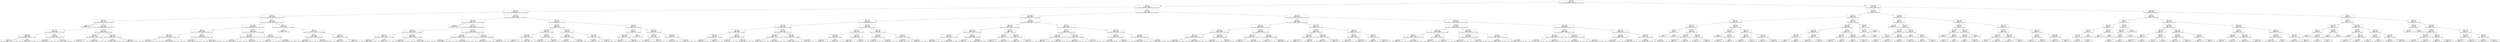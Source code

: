 digraph Tree {
node [shape=box] ;
0 [label="X[1] <= 0.5\ngini = 0.767\nsamples = 11106274\nvalue = [3321046, 5196809, 2135, 5144851, 28690, 1814471, 2061147]"] ;
1 [label="X[0] <= 0.5\ngini = 0.766\nsamples = 11059878\nvalue = [3249980, 5196809, 2121, 5144725, 27883, 1812955, 2061114]"] ;
0 -> 1 [labeldistance=2.5, labelangle=45, headlabel="True"] ;
2 [label="X[9] <= 2.5\ngini = 0.784\nsamples = 6301373\nvalue = [2719914, 1450051, 2088, 2667641, 23114, 1439377, 1666803]"] ;
1 -> 2 ;
3 [label="X[9] <= 0.5\ngini = 0.779\nsamples = 4331884\nvalue = [1831679, 1000439, 491, 1937375, 21642, 1301564, 759787]"] ;
2 -> 3 ;
4 [label="X[8] <= 1.5\ngini = 0.743\nsamples = 681022\nvalue = [318406, 194471, 89, 311061, 0, 3829, 248650]"] ;
3 -> 4 ;
5 [label="gini = 0.0\nsamples = 116126\nvalue = [184045, 0, 0, 0, 0, 0, 0]"] ;
4 -> 5 ;
6 [label="X[5] <= 1.5\ngini = 0.731\nsamples = 564896\nvalue = [134361, 194471, 89, 311061, 0, 3829, 248650]"] ;
4 -> 6 ;
7 [label="X[10] <= 29.5\ngini = 0.713\nsamples = 343108\nvalue = [64168, 101345, 64, 194402, 0, 2936, 179802]"] ;
6 -> 7 ;
8 [label="X[10] <= 24.5\ngini = 0.694\nsamples = 107688\nvalue = [20458, 25643, 26, 51855, 0, 787, 71646]"] ;
7 -> 8 ;
9 [label="gini = 0.722\nsamples = 57059\nvalue = [10881, 19951, 10, 31745, 0, 478, 27038]"] ;
8 -> 9 ;
10 [label="gini = 0.61\nsamples = 50629\nvalue = [9577, 5692, 16, 20110, 0, 309, 44608]"] ;
8 -> 10 ;
11 [label="X[6] <= 1.5\ngini = 0.714\nsamples = 235420\nvalue = [43710, 75702, 38, 142547, 0, 2149, 108156]"] ;
7 -> 11 ;
12 [label="gini = 0.629\nsamples = 30608\nvalue = [5174, 3489, 7, 14758, 0, 254, 24735]"] ;
11 -> 12 ;
13 [label="gini = 0.714\nsamples = 204812\nvalue = [38536, 72213, 31, 127789, 0, 1895, 83421]"] ;
11 -> 13 ;
14 [label="X[6] <= 1.5\ngini = 0.739\nsamples = 221788\nvalue = [70193, 93126, 25, 116659, 0, 893, 68848]"] ;
6 -> 14 ;
15 [label="X[6] <= 0.5\ngini = 0.737\nsamples = 125398\nvalue = [47807, 61121, 9, 57314, 0, 373, 31186]"] ;
14 -> 15 ;
16 [label="gini = 0.544\nsamples = 109\nvalue = [12, 22, 0, 113, 0, 0, 30]"] ;
15 -> 16 ;
17 [label="gini = 0.737\nsamples = 125289\nvalue = [47795, 61099, 9, 57201, 0, 373, 31156]"] ;
15 -> 17 ;
18 [label="X[10] <= 211.5\ngini = 0.72\nsamples = 96390\nvalue = [22386, 32005, 16, 59345, 0, 520, 37662]"] ;
14 -> 18 ;
19 [label="gini = 0.716\nsamples = 83932\nvalue = [19533, 25515, 7, 52742, 0, 414, 34112]"] ;
18 -> 19 ;
20 [label="gini = 0.723\nsamples = 12458\nvalue = [2853, 6490, 9, 6603, 0, 106, 3550]"] ;
18 -> 20 ;
21 [label="X[4] <= 7.5\ngini = 0.774\nsamples = 3650862\nvalue = [1513273, 805968, 402, 1626314, 21642, 1297735, 511137]"] ;
3 -> 21 ;
22 [label="X[7] <= 198.5\ngini = 0.783\nsamples = 1937534\nvalue = [819846, 426394, 87, 854076, 10271, 509856, 444615]"] ;
21 -> 22 ;
23 [label="X[5] <= 1.5\ngini = 0.776\nsamples = 1124876\nvalue = [575707, 234435, 74, 416895, 5133, 292526, 254917]"] ;
22 -> 23 ;
24 [label="X[10] <= 29.5\ngini = 0.786\nsamples = 522342\nvalue = [225330, 100381, 24, 206888, 2597, 148332, 143311]"] ;
23 -> 24 ;
25 [label="gini = 0.779\nsamples = 67878\nvalue = [22483, 7516, 17, 24185, 308, 24531, 28174]"] ;
24 -> 25 ;
26 [label="gini = 0.784\nsamples = 454464\nvalue = [202847, 92865, 7, 182703, 2289, 123801, 115137]"] ;
24 -> 26 ;
27 [label="X[4] <= 5.5\ngini = 0.76\nsamples = 602534\nvalue = [350377, 134054, 50, 210007, 2536, 144194, 111606]"] ;
23 -> 27 ;
28 [label="gini = 0.764\nsamples = 483632\nvalue = [272175, 115478, 40, 173445, 1582, 97349, 104671]"] ;
27 -> 28 ;
29 [label="gini = 0.716\nsamples = 118902\nvalue = [78202, 18576, 10, 36562, 954, 46845, 6935]"] ;
27 -> 29 ;
30 [label="X[6] <= 3.5\ngini = 0.776\nsamples = 812658\nvalue = [244139, 191959, 13, 437181, 5138, 217330, 189698]"] ;
22 -> 30 ;
31 [label="X[10] <= 231.5\ngini = 0.776\nsamples = 136379\nvalue = [67647, 31569, 2, 54360, 403, 30879, 30795]"] ;
30 -> 31 ;
32 [label="gini = 0.785\nsamples = 65035\nvalue = [20335, 13544, 2, 31269, 238, 18714, 18678]"] ;
31 -> 32 ;
33 [label="gini = 0.734\nsamples = 71344\nvalue = [47312, 18025, 0, 23091, 165, 12165, 12117]"] ;
31 -> 33 ;
34 [label="X[8] <= 1.5\ngini = 0.77\nsamples = 676279\nvalue = [176492, 160390, 11, 382821, 4735, 186451, 158903]"] ;
30 -> 34 ;
35 [label="gini = 0.0\nsamples = 80405\nvalue = [127418, 0, 0, 0, 0, 0, 0]"] ;
34 -> 35 ;
36 [label="gini = 0.736\nsamples = 595874\nvalue = [49074, 160390, 11, 382821, 4735, 186451, 158903]"] ;
34 -> 36 ;
37 [label="X[8] <= 1.5\ngini = 0.749\nsamples = 1713328\nvalue = [693427, 379574, 315, 772238, 11371, 787879, 66522]"] ;
21 -> 37 ;
38 [label="gini = 0.0\nsamples = 325595\nvalue = [515018, 0, 0, 0, 0, 0, 0]"] ;
37 -> 38 ;
39 [label="X[8] <= 2.5\ngini = 0.71\nsamples = 1387733\nvalue = [178409, 379574, 315, 772238, 11371, 787879, 66522]"] ;
37 -> 39 ;
40 [label="X[9] <= 1.5\ngini = 0.661\nsamples = 1266897\nvalue = [0, 379574, 0, 772238, 0, 787146, 66522]"] ;
39 -> 40 ;
41 [label="gini = 0.631\nsamples = 691994\nvalue = [0, 199819, 0, 414432, 0, 480720, 0]"] ;
40 -> 41 ;
42 [label="gini = 0.688\nsamples = 574903\nvalue = [0, 179755, 0, 357806, 0, 306426, 66522]"] ;
40 -> 42 ;
43 [label="X[8] <= 4.5\ngini = 0.122\nsamples = 120836\nvalue = [178409, 0, 315, 0, 11371, 733, 0]"] ;
39 -> 43 ;
44 [label="gini = 0.333\nsamples = 38371\nvalue = [48108, 0, 315, 0, 11371, 733, 0]"] ;
43 -> 44 ;
45 [label="gini = 0.0\nsamples = 82465\nvalue = [130301, 0, 0, 0, 0, 0, 0]"] ;
43 -> 45 ;
46 [label="X[6] <= 46.5\ngini = 0.756\nsamples = 1969489\nvalue = [888235, 449612, 1597, 730266, 1472, 137813, 907016]"] ;
2 -> 46 ;
47 [label="X[8] <= 1.5\ngini = 0.756\nsamples = 1953237\nvalue = [887739, 443326, 1597, 726473, 1472, 136619, 893229]"] ;
46 -> 47 ;
48 [label="gini = 0.0\nsamples = 360827\nvalue = [571425, 0, 0, 0, 0, 0, 0]"] ;
47 -> 48 ;
49 [label="X[4] <= 4.5\ngini = 0.741\nsamples = 1592410\nvalue = [316314, 443326, 1597, 726473, 1472, 136619, 893229]"] ;
47 -> 49 ;
50 [label="X[4] <= 2.5\ngini = 0.696\nsamples = 623259\nvalue = [88012, 226345, 575, 253073, 2, 3048, 415325]"] ;
49 -> 50 ;
51 [label="X[8] <= 2.5\ngini = 0.71\nsamples = 219535\nvalue = [34867, 76599, 273, 102347, 0, 1174, 131835]"] ;
50 -> 51 ;
52 [label="gini = 0.651\nsamples = 196658\nvalue = [0, 76599, 0, 102347, 0, 0, 131835]"] ;
51 -> 52 ;
53 [label="gini = 0.077\nsamples = 22877\nvalue = [34867, 0, 273, 0, 0, 1174, 0]"] ;
51 -> 53 ;
54 [label="X[10] <= 76.5\ngini = 0.686\nsamples = 403724\nvalue = [53145, 149746, 302, 150726, 2, 1874, 283490]"] ;
50 -> 54 ;
55 [label="gini = 0.717\nsamples = 84425\nvalue = [14673, 32469, 83, 35871, 0, 621, 50373]"] ;
54 -> 55 ;
56 [label="gini = 0.676\nsamples = 319299\nvalue = [38472, 117277, 219, 114855, 2, 1253, 233117]"] ;
54 -> 56 ;
57 [label="X[3] <= 74.5\ngini = 0.758\nsamples = 969151\nvalue = [228302, 216981, 1022, 473400, 1470, 133571, 477904]"] ;
49 -> 57 ;
58 [label="X[3] <= 45.5\ngini = 0.762\nsamples = 802782\nvalue = [192105, 197024, 929, 405520, 1191, 109259, 363585]"] ;
57 -> 58 ;
59 [label="gini = 0.755\nsamples = 206539\nvalue = [66237, 39375, 170, 99099, 153, 21802, 99485]"] ;
58 -> 59 ;
60 [label="gini = 0.762\nsamples = 596243\nvalue = [125868, 157649, 759, 306421, 1038, 87457, 264100]"] ;
58 -> 60 ;
61 [label="X[8] <= 2.5\ngini = 0.711\nsamples = 166369\nvalue = [36197, 19957, 93, 67880, 279, 24312, 114319]"] ;
57 -> 61 ;
62 [label="gini = 0.633\nsamples = 142370\nvalue = [0, 19957, 0, 67880, 0, 22916, 114319]"] ;
61 -> 62 ;
63 [label="gini = 0.09\nsamples = 23999\nvalue = [36197, 0, 93, 0, 279, 1396, 0]"] ;
61 -> 63 ;
64 [label="X[4] <= 4.5\ngini = 0.624\nsamples = 16252\nvalue = [496, 6286, 0, 3793, 0, 1194, 13787]"] ;
46 -> 64 ;
65 [label="X[10] <= 68.5\ngini = 0.504\nsamples = 10824\nvalue = [246, 3829, 0, 1701, 0, 0, 11165]"] ;
64 -> 65 ;
66 [label="X[7] <= 133.5\ngini = 0.652\nsamples = 2913\nvalue = [89, 1691, 0, 883, 0, 0, 1868]"] ;
65 -> 66 ;
67 [label="X[2] <= 128.5\ngini = 0.657\nsamples = 1088\nvalue = [24, 662, 0, 363, 0, 0, 621]"] ;
66 -> 67 ;
68 [label="gini = 0.66\nsamples = 449\nvalue = [12, 296, 0, 175, 0, 0, 200]"] ;
67 -> 68 ;
69 [label="gini = 0.644\nsamples = 639\nvalue = [12, 366, 0, 188, 0, 0, 421]"] ;
67 -> 69 ;
70 [label="X[10] <= 66.5\ngini = 0.647\nsamples = 1825\nvalue = [65, 1029, 0, 520, 0, 0, 1247]"] ;
66 -> 70 ;
71 [label="gini = 0.652\nsamples = 1202\nvalue = [52, 762, 0, 338, 0, 0, 737]"] ;
70 -> 71 ;
72 [label="gini = 0.614\nsamples = 623\nvalue = [13, 267, 0, 182, 0, 0, 510]"] ;
70 -> 72 ;
73 [label="X[10] <= 211.5\ngini = 0.405\nsamples = 7911\nvalue = [157, 2138, 0, 818, 0, 0, 9297]"] ;
65 -> 73 ;
74 [label="X[5] <= 0.5\ngini = 0.356\nsamples = 6385\nvalue = [133, 1354, 0, 622, 0, 0, 7861]"] ;
73 -> 74 ;
75 [label="gini = 0.638\nsamples = 81\nvalue = [3, 47, 0, 19, 0, 0, 53]"] ;
74 -> 75 ;
76 [label="gini = 0.35\nsamples = 6304\nvalue = [130, 1307, 0, 603, 0, 0, 7808]"] ;
74 -> 76 ;
77 [label="X[2] <= 131.5\ngini = 0.544\nsamples = 1526\nvalue = [24, 784, 0, 196, 0, 0, 1436]"] ;
73 -> 77 ;
78 [label="gini = 0.604\nsamples = 801\nvalue = [12, 599, 0, 153, 0, 0, 528]"] ;
77 -> 78 ;
79 [label="gini = 0.347\nsamples = 725\nvalue = [12, 185, 0, 43, 0, 0, 908]"] ;
77 -> 79 ;
80 [label="X[4] <= 6.5\ngini = 0.747\nsamples = 5428\nvalue = [250, 2457, 0, 2092, 0, 1194, 2622]"] ;
64 -> 80 ;
81 [label="X[8] <= 4.0\ngini = 0.747\nsamples = 2537\nvalue = [122, 1264, 0, 697, 0, 1194, 731]"] ;
80 -> 81 ;
82 [label="X[2] <= 128.5\ngini = 0.734\nsamples = 2473\nvalue = [12, 1264, 0, 697, 0, 1194, 731]"] ;
81 -> 82 ;
83 [label="gini = 0.683\nsamples = 823\nvalue = [6, 598, 0, 253, 0, 279, 146]"] ;
82 -> 83 ;
84 [label="gini = 0.734\nsamples = 1650\nvalue = [6, 666, 0, 444, 0, 915, 585]"] ;
82 -> 84 ;
85 [label="gini = 0.0\nsamples = 64\nvalue = [110, 0, 0, 0, 0, 0, 0]"] ;
81 -> 85 ;
86 [label="X[3] <= 49.5\ngini = 0.672\nsamples = 2891\nvalue = [128, 1193, 0, 1395, 0, 0, 1891]"] ;
80 -> 86 ;
87 [label="X[10] <= 211.0\ngini = 0.657\nsamples = 280\nvalue = [10, 192, 0, 144, 0, 0, 96]"] ;
86 -> 87 ;
88 [label="gini = 0.661\nsamples = 28\nvalue = [6, 15, 0, 23, 0, 0, 5]"] ;
87 -> 88 ;
89 [label="gini = 0.649\nsamples = 252\nvalue = [4, 177, 0, 121, 0, 0, 91]"] ;
87 -> 89 ;
90 [label="X[5] <= 0.5\ngini = 0.665\nsamples = 2611\nvalue = [118, 1001, 0, 1251, 0, 0, 1795]"] ;
86 -> 90 ;
91 [label="gini = 0.615\nsamples = 399\nvalue = [16, 115, 0, 179, 0, 0, 349]"] ;
90 -> 91 ;
92 [label="gini = 0.672\nsamples = 2212\nvalue = [102, 886, 0, 1072, 0, 0, 1446]"] ;
90 -> 92 ;
93 [label="X[5] <= 0.5\ngini = 0.634\nsamples = 4758505\nvalue = [530066, 3746758, 33, 2477084, 4769, 373578, 394311]"] ;
1 -> 93 ;
94 [label="X[7] <= 110.5\ngini = 0.686\nsamples = 431155\nvalue = [31645, 203396, 4, 304483, 171, 55919, 85109]"] ;
93 -> 94 ;
95 [label="X[0] <= 1.5\ngini = 0.676\nsamples = 68948\nvalue = [5660, 44739, 1, 40602, 34, 7201, 10778]"] ;
94 -> 95 ;
96 [label="X[2] <= 124.5\ngini = 0.689\nsamples = 52613\nvalue = [3926, 26798, 1, 35618, 13, 6923, 9895]"] ;
95 -> 96 ;
97 [label="X[9] <= 2.5\ngini = 0.696\nsamples = 16966\nvalue = [1332, 4897, 0, 12632, 1, 3244, 4644]"] ;
96 -> 97 ;
98 [label="X[8] <= 2.5\ngini = 0.665\nsamples = 7719\nvalue = [259, 2309, 0, 5960, 1, 2801, 814]"] ;
97 -> 98 ;
99 [label="gini = 0.652\nsamples = 7573\nvalue = [23, 2309, 0, 5960, 0, 2801, 814]"] ;
98 -> 99 ;
100 [label="gini = 0.008\nsamples = 146\nvalue = [236, 0, 0, 0, 1, 0, 0]"] ;
98 -> 100 ;
101 [label="X[4] <= 3.5\ngini = 0.685\nsamples = 9247\nvalue = [1073, 2588, 0, 6672, 0, 443, 3830]"] ;
97 -> 101 ;
102 [label="gini = 0.63\nsamples = 2600\nvalue = [167, 612, 0, 2063, 0, 2, 1297]"] ;
101 -> 102 ;
103 [label="gini = 0.703\nsamples = 6647\nvalue = [906, 1976, 0, 4609, 0, 441, 2533]"] ;
101 -> 103 ;
104 [label="X[9] <= 2.5\ngini = 0.668\nsamples = 35647\nvalue = [2594, 21901, 1, 22986, 12, 3679, 5251]"] ;
96 -> 104 ;
105 [label="X[10] <= 30.5\ngini = 0.659\nsamples = 16651\nvalue = [849, 9933, 0, 11210, 8, 3120, 1215]"] ;
104 -> 105 ;
106 [label="gini = 0.671\nsamples = 2254\nvalue = [245, 803, 0, 1722, 4, 526, 175]"] ;
105 -> 106 ;
107 [label="gini = 0.653\nsamples = 14397\nvalue = [604, 9130, 0, 9488, 4, 2594, 1040]"] ;
105 -> 107 ;
108 [label="X[2] <= 136.5\ngini = 0.667\nsamples = 18996\nvalue = [1745, 11968, 1, 11776, 4, 559, 4036]"] ;
104 -> 108 ;
109 [label="gini = 0.66\nsamples = 17701\nvalue = [1520, 11612, 1, 10850, 4, 502, 3565]"] ;
108 -> 109 ;
110 [label="gini = 0.696\nsamples = 1295\nvalue = [225, 356, 0, 926, 0, 57, 471]"] ;
108 -> 110 ;
111 [label="X[10] <= 57.5\ngini = 0.475\nsamples = 16335\nvalue = [1734, 17941, 0, 4984, 21, 278, 883]"] ;
95 -> 111 ;
112 [label="X[6] <= 32.5\ngini = 0.471\nsamples = 6395\nvalue = [264, 6729, 0, 2980, 19, 60, 74]"] ;
111 -> 112 ;
113 [label="X[10] <= 32.5\ngini = 0.604\nsamples = 1022\nvalue = [180, 896, 0, 482, 18, 45, 23]"] ;
112 -> 113 ;
114 [label="gini = 0.674\nsamples = 572\nvalue = [140, 401, 0, 328, 18, 43, 13]"] ;
113 -> 114 ;
115 [label="gini = 0.45\nsamples = 450\nvalue = [40, 495, 0, 154, 0, 2, 10]"] ;
113 -> 115 ;
116 [label="X[8] <= 2.5\ngini = 0.44\nsamples = 5373\nvalue = [84, 5833, 0, 2498, 1, 15, 51]"] ;
112 -> 116 ;
117 [label="gini = 0.43\nsamples = 5323\nvalue = [7, 5833, 0, 2498, 0, 14, 51]"] ;
116 -> 117 ;
118 [label="gini = 0.05\nsamples = 50\nvalue = [77, 0, 0, 0, 1, 1, 0]"] ;
116 -> 118 ;
119 [label="X[9] <= 2.5\ngini = 0.463\nsamples = 9940\nvalue = [1470, 11212, 0, 2004, 2, 218, 809]"] ;
111 -> 119 ;
120 [label="X[7] <= 21.5\ngini = 0.379\nsamples = 4235\nvalue = [382, 5204, 0, 953, 2, 121, 71]"] ;
119 -> 120 ;
121 [label="gini = 0.498\nsamples = 1408\nvalue = [147, 1503, 0, 467, 0, 87, 30]"] ;
120 -> 121 ;
122 [label="gini = 0.309\nsamples = 2827\nvalue = [235, 3701, 0, 486, 2, 34, 41]"] ;
120 -> 122 ;
123 [label="X[0] <= 3.5\ngini = 0.517\nsamples = 5705\nvalue = [1088, 6008, 0, 1051, 0, 97, 738]"] ;
119 -> 123 ;
124 [label="gini = 0.466\nsamples = 5305\nvalue = [660, 5919, 0, 1023, 0, 76, 638]"] ;
123 -> 124 ;
125 [label="gini = 0.544\nsamples = 400\nvalue = [428, 89, 0, 28, 0, 21, 100]"] ;
123 -> 125 ;
126 [label="X[3] <= 67.5\ngini = 0.684\nsamples = 362207\nvalue = [25985, 158657, 3, 263881, 137, 48718, 74331]"] ;
94 -> 126 ;
127 [label="X[8] <= 2.5\ngini = 0.685\nsamples = 183627\nvalue = [12742, 95776, 1, 124157, 80, 21647, 35398]"] ;
126 -> 127 ;
128 [label="X[2] <= 126.5\ngini = 0.659\nsamples = 175832\nvalue = [712, 95776, 0, 124157, 0, 21543, 35398]"] ;
127 -> 128 ;
129 [label="X[9] <= 2.5\ngini = 0.66\nsamples = 87833\nvalue = [156, 41185, 0, 65721, 0, 11774, 19910]"] ;
128 -> 129 ;
130 [label="gini = 0.645\nsamples = 38540\nvalue = [72, 17881, 0, 29784, 0, 9597, 3421]"] ;
129 -> 130 ;
131 [label="gini = 0.653\nsamples = 49293\nvalue = [84, 23304, 0, 35937, 0, 2177, 16489]"] ;
129 -> 131 ;
132 [label="X[8] <= 1.5\ngini = 0.651\nsamples = 87999\nvalue = [556, 54591, 0, 58436, 0, 9769, 15488]"] ;
128 -> 132 ;
133 [label="gini = 0.0\nsamples = 369\nvalue = [556, 0, 0, 0, 0, 0, 0]"] ;
132 -> 133 ;
134 [label="gini = 0.648\nsamples = 87630\nvalue = [0, 54591, 0, 58436, 0, 9769, 15488]"] ;
132 -> 134 ;
135 [label="X[2] <= 132.5\ngini = 0.03\nsamples = 7795\nvalue = [12030, 0, 1, 0, 80, 104, 0]"] ;
127 -> 135 ;
136 [label="X[4] <= 1.5\ngini = 0.016\nsamples = 6304\nvalue = [9780, 0, 0, 0, 27, 54, 0]"] ;
135 -> 136 ;
137 [label="gini = 0.084\nsamples = 214\nvalue = [329, 0, 0, 0, 6, 9, 0]"] ;
136 -> 137 ;
138 [label="gini = 0.014\nsamples = 6090\nvalue = [9451, 0, 0, 0, 21, 45, 0]"] ;
136 -> 138 ;
139 [label="X[9] <= 2.5\ngini = 0.085\nsamples = 1491\nvalue = [2250, 0, 1, 0, 53, 50, 0]"] ;
135 -> 139 ;
140 [label="gini = 0.191\nsamples = 392\nvalue = [549, 0, 1, 0, 48, 15, 0]"] ;
139 -> 140 ;
141 [label="gini = 0.045\nsamples = 1099\nvalue = [1701, 0, 0, 0, 5, 35, 0]"] ;
139 -> 141 ;
142 [label="X[9] <= 2.5\ngini = 0.674\nsamples = 178580\nvalue = [13243, 62881, 2, 139724, 57, 27071, 38933]"] ;
126 -> 142 ;
143 [label="X[4] <= 2.5\ngini = 0.657\nsamples = 93428\nvalue = [4414, 36629, 2, 74029, 44, 22504, 9579]"] ;
142 -> 143 ;
144 [label="X[4] <= 1.5\ngini = 0.621\nsamples = 18021\nvalue = [514, 11788, 0, 12393, 4, 3528, 153]"] ;
143 -> 144 ;
145 [label="gini = 0.613\nsamples = 8907\nvalue = [357, 6463, 0, 5724, 1, 1370, 153]"] ;
144 -> 145 ;
146 [label="gini = 0.622\nsamples = 9114\nvalue = [157, 5325, 0, 6669, 3, 2158, 0]"] ;
144 -> 146 ;
147 [label="X[3] <= 74.5\ngini = 0.654\nsamples = 75407\nvalue = [3900, 24841, 2, 61636, 40, 18976, 9426]"] ;
143 -> 147 ;
148 [label="gini = 0.627\nsamples = 58299\nvalue = [2513, 20602, 0, 50259, 23, 12293, 6210]"] ;
147 -> 148 ;
149 [label="gini = 0.718\nsamples = 17108\nvalue = [1387, 4239, 2, 11377, 17, 6683, 3216]"] ;
147 -> 149 ;
150 [label="X[10] <= 29.5\ngini = 0.671\nsamples = 85152\nvalue = [8829, 26252, 0, 65695, 13, 4567, 29354]"] ;
142 -> 150 ;
151 [label="X[8] <= 2.5\ngini = 0.699\nsamples = 17309\nvalue = [2563, 2927, 0, 10742, 0, 1511, 9503]"] ;
150 -> 151 ;
152 [label="gini = 0.646\nsamples = 15688\nvalue = [70, 2927, 0, 10742, 0, 1490, 9503]"] ;
151 -> 152 ;
153 [label="gini = 0.017\nsamples = 1621\nvalue = [2493, 0, 0, 0, 0, 21, 0]"] ;
151 -> 153 ;
154 [label="X[7] <= 201.5\ngini = 0.653\nsamples = 67843\nvalue = [6266, 23325, 0, 54953, 13, 3056, 19851]"] ;
150 -> 154 ;
155 [label="gini = 0.657\nsamples = 38073\nvalue = [3469, 14814, 0, 30093, 12, 1580, 10371]"] ;
154 -> 155 ;
156 [label="gini = 0.644\nsamples = 29770\nvalue = [2797, 8511, 0, 24860, 1, 1476, 9480]"] ;
154 -> 156 ;
157 [label="X[3] <= 57.5\ngini = 0.622\nsamples = 4327350\nvalue = [498421, 3543362, 29, 2172601, 4598, 317659, 309202]"] ;
93 -> 157 ;
158 [label="X[8] <= 2.5\ngini = 0.589\nsamples = 1446261\nvalue = [178781, 1288065, 1, 666673, 1035, 74201, 78052]"] ;
157 -> 158 ;
159 [label="X[0] <= 2.5\ngini = 0.526\nsamples = 1335272\nvalue = [5401, 1288065, 0, 666673, 0, 73366, 78052]"] ;
158 -> 159 ;
160 [label="X[6] <= 47.0\ngini = 0.519\nsamples = 1265633\nvalue = [4361, 1243397, 0, 609170, 0, 69747, 74463]"] ;
159 -> 160 ;
161 [label="X[4] <= 2.5\ngini = 0.521\nsamples = 1246003\nvalue = [4348, 1217559, 0, 605393, 0, 69337, 73517]"] ;
160 -> 161 ;
162 [label="gini = 0.472\nsamples = 196611\nvalue = [508, 209592, 0, 83315, 0, 6404, 11093]"] ;
161 -> 162 ;
163 [label="gini = 0.529\nsamples = 1049392\nvalue = [3840, 1007967, 0, 522078, 0, 62933, 62424]"] ;
161 -> 163 ;
164 [label="X[2] <= 132.5\ngini = 0.289\nsamples = 19630\nvalue = [13, 25838, 0, 3777, 0, 410, 946]"] ;
160 -> 164 ;
165 [label="gini = 0.227\nsamples = 13645\nvalue = [13, 18816, 0, 2200, 0, 230, 295]"] ;
164 -> 165 ;
166 [label="gini = 0.412\nsamples = 5985\nvalue = [0, 7022, 0, 1577, 0, 180, 651]"] ;
164 -> 166 ;
167 [label="X[10] <= 229.5\ngini = 0.563\nsamples = 69639\nvalue = [1040, 44668, 0, 57503, 0, 3619, 3589]"] ;
159 -> 167 ;
168 [label="X[8] <= 1.5\ngini = 0.409\nsamples = 20341\nvalue = [729, 24103, 0, 5541, 0, 768, 1101]"] ;
167 -> 168 ;
169 [label="gini = 0.0\nsamples = 465\nvalue = [729, 0, 0, 0, 0, 0, 0]"] ;
168 -> 169 ;
170 [label="gini = 0.382\nsamples = 19876\nvalue = [0, 24103, 0, 5541, 0, 768, 1101]"] ;
168 -> 170 ;
171 [label="X[8] <= 1.5\ngini = 0.487\nsamples = 49298\nvalue = [311, 20565, 0, 51962, 0, 2851, 2488]"] ;
167 -> 171 ;
172 [label="gini = 0.0\nsamples = 195\nvalue = [311, 0, 0, 0, 0, 0, 0]"] ;
171 -> 172 ;
173 [label="gini = 0.483\nsamples = 49103\nvalue = [0, 20565, 0, 51962, 0, 2851, 2488]"] ;
171 -> 173 ;
174 [label="X[10] <= 249.5\ngini = 0.021\nsamples = 110989\nvalue = [173380, 0, 1, 0, 1035, 835, 0]"] ;
158 -> 174 ;
175 [label="X[3] <= 51.5\ngini = 0.008\nsamples = 97004\nvalue = [152694, 0, 1, 0, 234, 399, 0]"] ;
174 -> 175 ;
176 [label="X[0] <= 10.5\ngini = 0.006\nsamples = 87088\nvalue = [137233, 0, 1, 0, 131, 275, 0]"] ;
175 -> 176 ;
177 [label="gini = 0.006\nsamples = 86700\nvalue = [136645, 0, 1, 0, 121, 268, 0]"] ;
176 -> 177 ;
178 [label="gini = 0.055\nsamples = 388\nvalue = [588, 0, 0, 0, 10, 7, 0]"] ;
176 -> 178 ;
179 [label="X[7] <= 202.5\ngini = 0.029\nsamples = 9916\nvalue = [15461, 0, 0, 0, 103, 124, 0]"] ;
175 -> 179 ;
180 [label="gini = 0.041\nsamples = 6829\nvalue = [10525, 0, 0, 0, 103, 120, 0]"] ;
179 -> 180 ;
181 [label="gini = 0.002\nsamples = 3087\nvalue = [4936, 0, 0, 0, 0, 4, 0]"] ;
179 -> 181 ;
182 [label="X[0] <= 1.5\ngini = 0.108\nsamples = 13985\nvalue = [20686, 0, 0, 0, 801, 436, 0]"] ;
174 -> 182 ;
183 [label="X[9] <= 2.5\ngini = 0.161\nsamples = 8655\nvalue = [12363, 0, 0, 0, 781, 385, 0]"] ;
182 -> 183 ;
184 [label="gini = 0.254\nsamples = 4507\nvalue = [6021, 0, 0, 0, 763, 250, 0]"] ;
183 -> 184 ;
185 [label="gini = 0.046\nsamples = 4148\nvalue = [6342, 0, 0, 0, 18, 135, 0]"] ;
183 -> 185 ;
186 [label="X[3] <= 40.5\ngini = 0.017\nsamples = 5330\nvalue = [8323, 0, 0, 0, 20, 51, 0]"] ;
182 -> 186 ;
187 [label="gini = 0.052\nsamples = 193\nvalue = [290, 0, 0, 0, 0, 8, 0]"] ;
186 -> 187 ;
188 [label="gini = 0.015\nsamples = 5137\nvalue = [8033, 0, 0, 0, 20, 43, 0]"] ;
186 -> 188 ;
189 [label="X[0] <= 1.5\ngini = 0.636\nsamples = 2881089\nvalue = [319640, 2255297, 28, 1505928, 3563, 243458, 231150]"] ;
157 -> 189 ;
190 [label="X[6] <= 31.0\ngini = 0.639\nsamples = 2404373\nvalue = [222287, 1833860, 22, 1312544, 1227, 225169, 209454]"] ;
189 -> 190 ;
191 [label="X[8] <= 2.5\ngini = 0.631\nsamples = 1424664\nvalue = [133972, 1123461, 15, 751966, 844, 129467, 114123]"] ;
190 -> 191 ;
192 [label="X[8] <= 1.5\ngini = 0.591\nsamples = 1347055\nvalue = [13090, 1123461, 0, 751966, 0, 128513, 114123]"] ;
191 -> 192 ;
193 [label="gini = 0.0\nsamples = 8362\nvalue = [13090, 0, 0, 0, 0, 0, 0]"] ;
192 -> 193 ;
194 [label="gini = 0.586\nsamples = 1338693\nvalue = [0, 1123461, 0, 751966, 0, 128513, 114123]"] ;
192 -> 194 ;
195 [label="X[8] <= 4.5\ngini = 0.029\nsamples = 77609\nvalue = [120882, 0, 15, 0, 844, 954, 0]"] ;
191 -> 195 ;
196 [label="gini = 0.216\nsamples = 9707\nvalue = [13486, 0, 15, 0, 844, 954, 0]"] ;
195 -> 196 ;
197 [label="gini = 0.0\nsamples = 67902\nvalue = [107396, 0, 0, 0, 0, 0, 0]"] ;
195 -> 197 ;
198 [label="X[6] <= 32.5\ngini = 0.649\nsamples = 979709\nvalue = [88315, 710399, 7, 560578, 383, 95702, 95331]"] ;
190 -> 198 ;
199 [label="X[10] <= 29.5\ngini = 0.699\nsamples = 197557\nvalue = [25282, 113091, 0, 120919, 41, 25840, 27534]"] ;
198 -> 199 ;
200 [label="gini = 0.712\nsamples = 125365\nvalue = [17690, 50649, 0, 86781, 30, 20941, 22545]"] ;
199 -> 200 ;
201 [label="gini = 0.603\nsamples = 72192\nvalue = [7592, 62442, 0, 34138, 11, 4899, 4989]"] ;
199 -> 201 ;
202 [label="X[4] <= 3.5\ngini = 0.632\nsamples = 782152\nvalue = [63033, 597308, 7, 439659, 342, 69862, 67797]"] ;
198 -> 202 ;
203 [label="gini = 0.573\nsamples = 187890\nvalue = [8165, 167912, 0, 95982, 94, 12220, 12950]"] ;
202 -> 203 ;
204 [label="gini = 0.648\nsamples = 594262\nvalue = [54868, 429396, 7, 343677, 248, 57642, 54847]"] ;
202 -> 204 ;
205 [label="X[2] <= 132.5\ngini = 0.604\nsamples = 476716\nvalue = [97353, 421437, 6, 193384, 2336, 18289, 21696]"] ;
189 -> 205 ;
206 [label="X[4] <= 3.5\ngini = 0.626\nsamples = 404891\nvalue = [85392, 337087, 6, 177929, 2253, 17362, 20534]"] ;
205 -> 206 ;
207 [label="X[2] <= 124.5\ngini = 0.452\nsamples = 130483\nvalue = [13770, 147093, 0, 39473, 549, 2237, 3456]"] ;
206 -> 207 ;
208 [label="gini = 0.604\nsamples = 24927\nvalue = [4029, 21141, 0, 12020, 4, 650, 1431]"] ;
207 -> 208 ;
209 [label="gini = 0.403\nsamples = 105556\nvalue = [9741, 125952, 0, 27453, 545, 1587, 2025]"] ;
207 -> 209 ;
210 [label="X[4] <= 10.5\ngini = 0.677\nsamples = 274408\nvalue = [71622, 189994, 6, 138456, 1704, 15125, 17078]"] ;
206 -> 210 ;
211 [label="gini = 0.696\nsamples = 189461\nvalue = [55916, 112393, 6, 106266, 1363, 12075, 12139]"] ;
210 -> 211 ;
212 [label="gini = 0.59\nsamples = 84947\nvalue = [15706, 77601, 0, 32190, 341, 3050, 4939]"] ;
210 -> 212 ;
213 [label="X[0] <= 3.5\ngini = 0.422\nsamples = 71825\nvalue = [11961, 84350, 0, 15455, 83, 927, 1162]"] ;
205 -> 213 ;
214 [label="X[4] <= 4.5\ngini = 0.381\nsamples = 66162\nvalue = [8164, 80938, 0, 13893, 33, 808, 1113]"] ;
213 -> 214 ;
215 [label="gini = 0.243\nsamples = 34859\nvalue = [2077, 47886, 0, 4739, 10, 143, 495]"] ;
214 -> 215 ;
216 [label="gini = 0.506\nsamples = 31303\nvalue = [6087, 33052, 0, 9154, 23, 665, 618]"] ;
214 -> 216 ;
217 [label="X[3] <= 75.5\ngini = 0.647\nsamples = 5663\nvalue = [3797, 3412, 0, 1562, 50, 119, 49]"] ;
213 -> 217 ;
218 [label="gini = 0.614\nsamples = 4223\nvalue = [3406, 2133, 0, 902, 50, 108, 33]"] ;
217 -> 218 ;
219 [label="gini = 0.6\nsamples = 1440\nvalue = [391, 1279, 0, 660, 0, 11, 16]"] ;
217 -> 219 ;
220 [label="X[10] <= 59.5\ngini = 0.066\nsamples = 46396\nvalue = [71066, 0, 14, 126, 807, 1516, 33]"] ;
0 -> 220 [labeldistance=2.5, labelangle=-45, headlabel="False"] ;
221 [label="X[9] <= 2.5\ngini = 0.108\nsamples = 7758\nvalue = [11578, 0, 0, 2, 265, 428, 0]"] ;
220 -> 221 ;
222 [label="X[3] <= 73.5\ngini = 0.122\nsamples = 4084\nvalue = [6006, 0, 0, 2, 238, 171, 0]"] ;
221 -> 222 ;
223 [label="X[5] <= 1.5\ngini = 0.191\nsamples = 1694\nvalue = [2402, 0, 0, 2, 172, 103, 0]"] ;
222 -> 223 ;
224 [label="X[8] <= 2.5\ngini = 0.156\nsamples = 988\nvalue = [1445, 0, 0, 2, 60, 69, 0]"] ;
223 -> 224 ;
225 [label="X[8] <= 1.0\ngini = 0.444\nsamples = 2\nvalue = [1, 0, 0, 2, 0, 0, 0]"] ;
224 -> 225 ;
226 [label="gini = 0.0\nsamples = 1\nvalue = [1, 0, 0, 0, 0, 0, 0]"] ;
225 -> 226 ;
227 [label="gini = 0.0\nsamples = 1\nvalue = [0, 0, 0, 2, 0, 0, 0]"] ;
225 -> 227 ;
228 [label="X[7] <= 151.5\ngini = 0.154\nsamples = 986\nvalue = [1444, 0, 0, 0, 60, 69, 0]"] ;
224 -> 228 ;
229 [label="X[2] <= 130.5\ngini = 0.192\nsamples = 749\nvalue = [1067, 0, 0, 0, 58, 66, 0]"] ;
228 -> 229 ;
230 [label="gini = 0.224\nsamples = 587\nvalue = [808, 0, 0, 0, 53, 61, 0]"] ;
229 -> 230 ;
231 [label="gini = 0.072\nsamples = 162\nvalue = [259, 0, 0, 0, 5, 5, 0]"] ;
229 -> 231 ;
232 [label="X[9] <= 0.5\ngini = 0.026\nsamples = 237\nvalue = [377, 0, 0, 0, 2, 3, 0]"] ;
228 -> 232 ;
233 [label="gini = 0.375\nsamples = 7\nvalue = [9, 0, 0, 0, 0, 3, 0]"] ;
232 -> 233 ;
234 [label="gini = 0.011\nsamples = 230\nvalue = [368, 0, 0, 0, 2, 0, 0]"] ;
232 -> 234 ;
235 [label="X[4] <= 1.5\ngini = 0.236\nsamples = 706\nvalue = [957, 0, 0, 0, 112, 34, 0]"] ;
223 -> 235 ;
236 [label="X[9] <= 1.5\ngini = 0.482\nsamples = 34\nvalue = [36, 0, 0, 0, 18, 2, 0]"] ;
235 -> 236 ;
237 [label="gini = 0.0\nsamples = 8\nvalue = [14, 0, 0, 0, 0, 0, 0]"] ;
236 -> 237 ;
238 [label="X[7] <= 173.5\ngini = 0.54\nsamples = 26\nvalue = [22, 0, 0, 0, 18, 2, 0]"] ;
236 -> 238 ;
239 [label="gini = 0.491\nsamples = 22\nvalue = [22, 0, 0, 0, 10, 2, 0]"] ;
238 -> 239 ;
240 [label="gini = 0.0\nsamples = 4\nvalue = [0, 0, 0, 0, 8, 0, 0]"] ;
238 -> 240 ;
241 [label="X[6] <= 18.5\ngini = 0.217\nsamples = 672\nvalue = [921, 0, 0, 0, 94, 32, 0]"] ;
235 -> 241 ;
242 [label="X[5] <= 2.5\ngini = 0.428\nsamples = 166\nvalue = [183, 0, 0, 0, 57, 14, 0]"] ;
241 -> 242 ;
243 [label="gini = 0.412\nsamples = 163\nvalue = [182, 0, 0, 0, 57, 10, 0]"] ;
242 -> 243 ;
244 [label="gini = 0.32\nsamples = 3\nvalue = [1, 0, 0, 0, 0, 4, 0]"] ;
242 -> 244 ;
245 [label="X[4] <= 3.5\ngini = 0.131\nsamples = 506\nvalue = [738, 0, 0, 0, 37, 18, 0]"] ;
241 -> 245 ;
246 [label="gini = 0.257\nsamples = 49\nvalue = [64, 0, 0, 0, 2, 9, 0]"] ;
245 -> 246 ;
247 [label="gini = 0.116\nsamples = 457\nvalue = [674, 0, 0, 0, 35, 9, 0]"] ;
245 -> 247 ;
248 [label="X[0] <= 10.5\ngini = 0.07\nsamples = 2390\nvalue = [3604, 0, 0, 0, 66, 68, 0]"] ;
222 -> 248 ;
249 [label="X[6] <= 32.5\ngini = 0.068\nsamples = 2380\nvalue = [3589, 0, 0, 0, 66, 64, 0]"] ;
248 -> 249 ;
250 [label="X[7] <= 1.0\ngini = 0.054\nsamples = 1934\nvalue = [2960, 0, 0, 0, 39, 45, 0]"] ;
249 -> 250 ;
251 [label="X[2] <= 129.5\ngini = 0.208\nsamples = 23\nvalue = [30, 0, 0, 0, 4, 0, 0]"] ;
250 -> 251 ;
252 [label="gini = 0.0\nsamples = 1\nvalue = [0, 0, 0, 0, 3, 0, 0]"] ;
251 -> 252 ;
253 [label="gini = 0.062\nsamples = 22\nvalue = [30, 0, 0, 0, 1, 0, 0]"] ;
251 -> 253 ;
254 [label="X[10] <= 52.5\ngini = 0.052\nsamples = 1911\nvalue = [2930, 0, 0, 0, 35, 45, 0]"] ;
250 -> 254 ;
255 [label="gini = 0.049\nsamples = 1872\nvalue = [2877, 0, 0, 0, 34, 40, 0]"] ;
254 -> 255 ;
256 [label="gini = 0.186\nsamples = 39\nvalue = [53, 0, 0, 0, 1, 5, 0]"] ;
254 -> 256 ;
257 [label="X[9] <= 1.5\ngini = 0.129\nsamples = 446\nvalue = [629, 0, 0, 0, 27, 19, 0]"] ;
249 -> 257 ;
258 [label="X[6] <= 34.5\ngini = 0.201\nsamples = 141\nvalue = [197, 0, 0, 0, 24, 1, 0]"] ;
257 -> 258 ;
259 [label="gini = 0.438\nsamples = 40\nvalue = [46, 0, 0, 0, 22, 0, 0]"] ;
258 -> 259 ;
260 [label="gini = 0.038\nsamples = 101\nvalue = [151, 0, 0, 0, 2, 1, 0]"] ;
258 -> 260 ;
261 [label="X[4] <= 7.5\ngini = 0.089\nsamples = 305\nvalue = [432, 0, 0, 0, 3, 18, 0]"] ;
257 -> 261 ;
262 [label="gini = 0.175\nsamples = 78\nvalue = [105, 0, 0, 0, 3, 8, 0]"] ;
261 -> 262 ;
263 [label="gini = 0.058\nsamples = 227\nvalue = [327, 0, 0, 0, 0, 10, 0]"] ;
261 -> 263 ;
264 [label="X[6] <= 25.5\ngini = 0.332\nsamples = 10\nvalue = [15, 0, 0, 0, 0, 4, 0]"] ;
248 -> 264 ;
265 [label="X[7] <= 112.0\ngini = 0.32\nsamples = 2\nvalue = [1, 0, 0, 0, 0, 4, 0]"] ;
264 -> 265 ;
266 [label="gini = 0.0\nsamples = 1\nvalue = [1, 0, 0, 0, 0, 0, 0]"] ;
265 -> 266 ;
267 [label="gini = 0.0\nsamples = 1\nvalue = [0, 0, 0, 0, 0, 4, 0]"] ;
265 -> 267 ;
268 [label="gini = 0.0\nsamples = 8\nvalue = [14, 0, 0, 0, 0, 0, 0]"] ;
264 -> 268 ;
269 [label="X[6] <= 18.5\ngini = 0.093\nsamples = 3674\nvalue = [5572, 0, 0, 0, 27, 257, 0]"] ;
221 -> 269 ;
270 [label="X[6] <= 12.0\ngini = 0.216\nsamples = 931\nvalue = [1308, 0, 0, 0, 6, 177, 0]"] ;
269 -> 270 ;
271 [label="gini = 0.0\nsamples = 209\nvalue = [349, 0, 0, 0, 0, 0, 0]"] ;
270 -> 271 ;
272 [label="X[5] <= 1.5\ngini = 0.271\nsamples = 722\nvalue = [959, 0, 0, 0, 6, 177, 0]"] ;
270 -> 272 ;
273 [label="X[7] <= 97.0\ngini = 0.285\nsamples = 620\nvalue = [811, 0, 0, 0, 0, 169, 0]"] ;
272 -> 273 ;
274 [label="X[1] <= 1.5\ngini = 0.49\nsamples = 177\nvalue = [164, 0, 0, 0, 0, 123, 0]"] ;
273 -> 274 ;
275 [label="gini = 0.025\nsamples = 51\nvalue = [77, 0, 0, 0, 0, 1, 0]"] ;
274 -> 275 ;
276 [label="gini = 0.486\nsamples = 126\nvalue = [87, 0, 0, 0, 0, 122, 0]"] ;
274 -> 276 ;
277 [label="X[3] <= 73.5\ngini = 0.124\nsamples = 443\nvalue = [647, 0, 0, 0, 0, 46, 0]"] ;
273 -> 277 ;
278 [label="gini = 0.258\nsamples = 95\nvalue = [134, 0, 0, 0, 0, 24, 0]"] ;
277 -> 278 ;
279 [label="gini = 0.079\nsamples = 348\nvalue = [513, 0, 0, 0, 0, 22, 0]"] ;
277 -> 279 ;
280 [label="X[6] <= 17.5\ngini = 0.162\nsamples = 102\nvalue = [148, 0, 0, 0, 6, 8, 0]"] ;
272 -> 280 ;
281 [label="gini = 0.0\nsamples = 63\nvalue = [100, 0, 0, 0, 0, 0, 0]"] ;
280 -> 281 ;
282 [label="X[5] <= 2.5\ngini = 0.375\nsamples = 39\nvalue = [48, 0, 0, 0, 6, 8, 0]"] ;
280 -> 282 ;
283 [label="gini = 0.462\nsamples = 29\nvalue = [33, 0, 0, 0, 6, 8, 0]"] ;
282 -> 283 ;
284 [label="gini = 0.0\nsamples = 10\nvalue = [15, 0, 0, 0, 0, 0, 0]"] ;
282 -> 284 ;
285 [label="X[2] <= 129.5\ngini = 0.045\nsamples = 2743\nvalue = [4264, 0, 0, 0, 21, 80, 0]"] ;
269 -> 285 ;
286 [label="X[3] <= 72.5\ngini = 0.184\nsamples = 77\nvalue = [105, 0, 0, 0, 0, 12, 0]"] ;
285 -> 286 ;
287 [label="X[5] <= 0.5\ngini = 0.287\nsamples = 17\nvalue = [19, 0, 0, 0, 0, 4, 0]"] ;
286 -> 287 ;
288 [label="gini = 0.0\nsamples = 8\nvalue = [11, 0, 0, 0, 0, 0, 0]"] ;
287 -> 288 ;
289 [label="X[4] <= 6.0\ngini = 0.444\nsamples = 9\nvalue = [8, 0, 0, 0, 0, 4, 0]"] ;
287 -> 289 ;
290 [label="gini = 0.0\nsamples = 4\nvalue = [4, 0, 0, 0, 0, 0, 0]"] ;
289 -> 290 ;
291 [label="gini = 0.5\nsamples = 5\nvalue = [4, 0, 0, 0, 0, 4, 0]"] ;
289 -> 291 ;
292 [label="X[10] <= 57.5\ngini = 0.156\nsamples = 60\nvalue = [86, 0, 0, 0, 0, 8, 0]"] ;
286 -> 292 ;
293 [label="X[2] <= 128.5\ngini = 0.353\nsamples = 24\nvalue = [27, 0, 0, 0, 0, 8, 0]"] ;
292 -> 293 ;
294 [label="gini = 0.0\nsamples = 3\nvalue = [7, 0, 0, 0, 0, 0, 0]"] ;
293 -> 294 ;
295 [label="gini = 0.408\nsamples = 21\nvalue = [20, 0, 0, 0, 0, 8, 0]"] ;
293 -> 295 ;
296 [label="gini = 0.0\nsamples = 36\nvalue = [59, 0, 0, 0, 0, 0, 0]"] ;
292 -> 296 ;
297 [label="X[10] <= 45.5\ngini = 0.041\nsamples = 2666\nvalue = [4159, 0, 0, 0, 21, 68, 0]"] ;
285 -> 297 ;
298 [label="X[3] <= 76.5\ngini = 0.022\nsamples = 1593\nvalue = [2531, 0, 0, 0, 10, 18, 0]"] ;
297 -> 298 ;
299 [label="X[10] <= 11.5\ngini = 0.025\nsamples = 1270\nvalue = [2033, 0, 0, 0, 10, 16, 0]"] ;
298 -> 299 ;
300 [label="gini = 0.444\nsamples = 3\nvalue = [2, 0, 0, 0, 0, 1, 0]"] ;
299 -> 300 ;
301 [label="gini = 0.024\nsamples = 1267\nvalue = [2031, 0, 0, 0, 10, 15, 0]"] ;
299 -> 301 ;
302 [label="X[2] <= 132.5\ngini = 0.008\nsamples = 323\nvalue = [498, 0, 0, 0, 0, 2, 0]"] ;
298 -> 302 ;
303 [label="gini = 0.0\nsamples = 52\nvalue = [81, 0, 0, 0, 0, 0, 0]"] ;
302 -> 303 ;
304 [label="gini = 0.01\nsamples = 271\nvalue = [417, 0, 0, 0, 0, 2, 0]"] ;
302 -> 304 ;
305 [label="X[4] <= 2.5\ngini = 0.07\nsamples = 1073\nvalue = [1628, 0, 0, 0, 11, 50, 0]"] ;
297 -> 305 ;
306 [label="X[5] <= 0.5\ngini = 0.135\nsamples = 145\nvalue = [216, 0, 0, 0, 0, 17, 0]"] ;
305 -> 306 ;
307 [label="gini = 0.0\nsamples = 51\nvalue = [85, 0, 0, 0, 0, 0, 0]"] ;
306 -> 307 ;
308 [label="gini = 0.203\nsamples = 94\nvalue = [131, 0, 0, 0, 0, 17, 0]"] ;
306 -> 308 ;
309 [label="X[10] <= 49.5\ngini = 0.059\nsamples = 928\nvalue = [1412, 0, 0, 0, 11, 33, 0]"] ;
305 -> 309 ;
310 [label="gini = 0.064\nsamples = 754\nvalue = [1149, 0, 0, 0, 8, 31, 0]"] ;
309 -> 310 ;
311 [label="gini = 0.037\nsamples = 174\nvalue = [263, 0, 0, 0, 3, 2, 0]"] ;
309 -> 311 ;
312 [label="X[2] <= 132.5\ngini = 0.058\nsamples = 38638\nvalue = [59488, 0, 14, 124, 542, 1088, 33]"] ;
220 -> 312 ;
313 [label="X[8] <= 2.5\ngini = 0.05\nsamples = 33266\nvalue = [51382, 0, 12, 2, 450, 861, 31]"] ;
312 -> 313 ;
314 [label="X[4] <= 8.5\ngini = 0.57\nsamples = 49\nvalue = [42, 0, 0, 2, 0, 5, 31]"] ;
313 -> 314 ;
315 [label="X[6] <= 7.0\ngini = 0.584\nsamples = 37\nvalue = [23, 0, 0, 2, 0, 4, 30]"] ;
314 -> 315 ;
316 [label="X[3] <= 61.0\ngini = 0.292\nsamples = 21\nvalue = [1, 0, 0, 1, 0, 4, 30]"] ;
315 -> 316 ;
317 [label="X[1] <= 10.5\ngini = 0.251\nsamples = 20\nvalue = [0, 0, 0, 1, 0, 4, 30]"] ;
316 -> 317 ;
318 [label="gini = 0.208\nsamples = 19\nvalue = [0, 0, 0, 0, 0, 4, 30]"] ;
317 -> 318 ;
319 [label="gini = 0.0\nsamples = 1\nvalue = [0, 0, 0, 1, 0, 0, 0]"] ;
317 -> 319 ;
320 [label="gini = 0.0\nsamples = 1\nvalue = [1, 0, 0, 0, 0, 0, 0]"] ;
316 -> 320 ;
321 [label="X[0] <= 4.0\ngini = 0.083\nsamples = 16\nvalue = [22, 0, 0, 1, 0, 0, 0]"] ;
315 -> 321 ;
322 [label="gini = 0.0\nsamples = 15\nvalue = [22, 0, 0, 0, 0, 0, 0]"] ;
321 -> 322 ;
323 [label="gini = 0.0\nsamples = 1\nvalue = [0, 0, 0, 1, 0, 0, 0]"] ;
321 -> 323 ;
324 [label="X[3] <= 56.0\ngini = 0.177\nsamples = 12\nvalue = [19, 0, 0, 0, 0, 1, 1]"] ;
314 -> 324 ;
325 [label="X[10] <= 226.5\ngini = 0.625\nsamples = 3\nvalue = [2, 0, 0, 0, 0, 1, 1]"] ;
324 -> 325 ;
326 [label="X[3] <= 51.5\ngini = 0.5\nsamples = 2\nvalue = [0, 0, 0, 0, 0, 1, 1]"] ;
325 -> 326 ;
327 [label="gini = 0.0\nsamples = 1\nvalue = [0, 0, 0, 0, 0, 0, 1]"] ;
326 -> 327 ;
328 [label="gini = 0.0\nsamples = 1\nvalue = [0, 0, 0, 0, 0, 1, 0]"] ;
326 -> 328 ;
329 [label="gini = 0.0\nsamples = 1\nvalue = [2, 0, 0, 0, 0, 0, 0]"] ;
325 -> 329 ;
330 [label="gini = 0.0\nsamples = 9\nvalue = [17, 0, 0, 0, 0, 0, 0]"] ;
324 -> 330 ;
331 [label="X[7] <= 76.5\ngini = 0.049\nsamples = 33217\nvalue = [51340, 0, 12, 0, 450, 856, 0]"] ;
313 -> 331 ;
332 [label="X[2] <= 116.5\ngini = 0.068\nsamples = 6163\nvalue = [9389, 0, 7, 0, 111, 224, 0]"] ;
331 -> 332 ;
333 [label="X[8] <= 3.5\ngini = 0.208\nsamples = 121\nvalue = [164, 0, 3, 0, 14, 4, 0]"] ;
332 -> 333 ;
334 [label="X[0] <= 1.5\ngini = 0.183\nsamples = 118\nvalue = [162, 0, 0, 0, 14, 4, 0]"] ;
333 -> 334 ;
335 [label="gini = 0.188\nsamples = 106\nvalue = [148, 0, 0, 0, 14, 3, 0]"] ;
334 -> 335 ;
336 [label="gini = 0.124\nsamples = 12\nvalue = [14, 0, 0, 0, 0, 1, 0]"] ;
334 -> 336 ;
337 [label="X[7] <= 48.0\ngini = 0.48\nsamples = 3\nvalue = [2, 0, 3, 0, 0, 0, 0]"] ;
333 -> 337 ;
338 [label="gini = 0.0\nsamples = 1\nvalue = [2, 0, 0, 0, 0, 0, 0]"] ;
337 -> 338 ;
339 [label="gini = 0.0\nsamples = 2\nvalue = [0, 0, 3, 0, 0, 0, 0]"] ;
337 -> 339 ;
340 [label="X[6] <= 42.5\ngini = 0.065\nsamples = 6042\nvalue = [9225, 0, 4, 0, 97, 220, 0]"] ;
332 -> 340 ;
341 [label="X[1] <= 64.5\ngini = 0.064\nsamples = 6002\nvalue = [9168, 0, 4, 0, 94, 212, 0]"] ;
340 -> 341 ;
342 [label="gini = 0.06\nsamples = 5787\nvalue = [8838, 0, 4, 0, 76, 199, 0]"] ;
341 -> 342 ;
343 [label="gini = 0.161\nsamples = 215\nvalue = [330, 0, 0, 0, 18, 13, 0]"] ;
341 -> 343 ;
344 [label="X[1] <= 1.5\ngini = 0.282\nsamples = 40\nvalue = [57, 0, 0, 0, 3, 8, 0]"] ;
340 -> 344 ;
345 [label="gini = 0.489\nsamples = 18\nvalue = [22, 0, 0, 0, 3, 8, 0]"] ;
344 -> 345 ;
346 [label="gini = 0.0\nsamples = 22\nvalue = [35, 0, 0, 0, 0, 0, 0]"] ;
344 -> 346 ;
347 [label="X[10] <= 110.5\ngini = 0.045\nsamples = 27054\nvalue = [41951, 0, 5, 0, 339, 632, 0]"] ;
331 -> 347 ;
348 [label="X[9] <= 0.5\ngini = 0.072\nsamples = 5443\nvalue = [8232, 0, 0, 0, 94, 221, 0]"] ;
347 -> 348 ;
349 [label="X[6] <= 31.5\ngini = 0.254\nsamples = 98\nvalue = [130, 0, 0, 0, 4, 18, 0]"] ;
348 -> 349 ;
350 [label="gini = 0.227\nsamples = 88\nvalue = [120, 0, 0, 0, 0, 18, 0]"] ;
349 -> 350 ;
351 [label="gini = 0.408\nsamples = 10\nvalue = [10, 0, 0, 0, 4, 0, 0]"] ;
349 -> 351 ;
352 [label="X[7] <= 151.5\ngini = 0.068\nsamples = 5345\nvalue = [8102, 0, 0, 0, 90, 203, 0]"] ;
348 -> 352 ;
353 [label="gini = 0.053\nsamples = 3596\nvalue = [5492, 0, 0, 0, 26, 126, 0]"] ;
352 -> 353 ;
354 [label="gini = 0.099\nsamples = 1749\nvalue = [2610, 0, 0, 0, 64, 77, 0]"] ;
352 -> 354 ;
355 [label="X[4] <= 11.5\ngini = 0.038\nsamples = 21611\nvalue = [33719, 0, 5, 0, 245, 411, 0]"] ;
347 -> 355 ;
356 [label="X[0] <= 119.0\ngini = 0.035\nsamples = 19960\nvalue = [31162, 0, 5, 0, 228, 325, 0]"] ;
355 -> 356 ;
357 [label="gini = 0.035\nsamples = 19959\nvalue = [31162, 0, 5, 0, 227, 325, 0]"] ;
356 -> 357 ;
358 [label="gini = 0.0\nsamples = 1\nvalue = [0, 0, 0, 0, 1, 0, 0]"] ;
356 -> 358 ;
359 [label="X[1] <= 40.5\ngini = 0.075\nsamples = 1651\nvalue = [2557, 0, 0, 0, 17, 86, 0]"] ;
355 -> 359 ;
360 [label="gini = 0.064\nsamples = 1502\nvalue = [2354, 0, 0, 0, 2, 79, 0]"] ;
359 -> 360 ;
361 [label="gini = 0.181\nsamples = 149\nvalue = [203, 0, 0, 0, 15, 7, 0]"] ;
359 -> 361 ;
362 [label="X[9] <= 2.5\ngini = 0.1\nsamples = 5372\nvalue = [8106, 0, 2, 122, 92, 227, 2]"] ;
312 -> 362 ;
363 [label="X[8] <= 2.5\ngini = 0.064\nsamples = 2601\nvalue = [4013, 0, 0, 13, 70, 52, 2]"] ;
362 -> 363 ;
364 [label="X[6] <= 40.5\ngini = 0.554\nsamples = 20\nvalue = [16, 0, 0, 13, 0, 0, 2]"] ;
363 -> 364 ;
365 [label="X[8] <= 1.0\ngini = 0.46\nsamples = 15\nvalue = [14, 0, 0, 4, 0, 0, 2]"] ;
364 -> 365 ;
366 [label="gini = 0.0\nsamples = 10\nvalue = [14, 0, 0, 0, 0, 0, 0]"] ;
365 -> 366 ;
367 [label="X[7] <= 80.5\ngini = 0.444\nsamples = 5\nvalue = [0, 0, 0, 4, 0, 0, 2]"] ;
365 -> 367 ;
368 [label="gini = 0.0\nsamples = 1\nvalue = [0, 0, 0, 0, 0, 0, 2]"] ;
367 -> 368 ;
369 [label="gini = 0.0\nsamples = 4\nvalue = [0, 0, 0, 4, 0, 0, 0]"] ;
367 -> 369 ;
370 [label="X[7] <= 156.0\ngini = 0.298\nsamples = 5\nvalue = [2, 0, 0, 9, 0, 0, 0]"] ;
364 -> 370 ;
371 [label="gini = 0.0\nsamples = 4\nvalue = [0, 0, 0, 9, 0, 0, 0]"] ;
370 -> 371 ;
372 [label="gini = 0.0\nsamples = 1\nvalue = [2, 0, 0, 0, 0, 0, 0]"] ;
370 -> 372 ;
373 [label="X[6] <= 20.5\ngini = 0.058\nsamples = 2581\nvalue = [3997, 0, 0, 0, 70, 52, 0]"] ;
363 -> 373 ;
374 [label="X[3] <= 44.0\ngini = 0.115\nsamples = 686\nvalue = [1046, 0, 0, 0, 39, 28, 0]"] ;
373 -> 374 ;
375 [label="gini = 0.0\nsamples = 2\nvalue = [0, 0, 0, 0, 0, 2, 0]"] ;
374 -> 375 ;
376 [label="X[0] <= 19.5\ngini = 0.112\nsamples = 684\nvalue = [1046, 0, 0, 0, 39, 26, 0]"] ;
374 -> 376 ;
377 [label="gini = 0.09\nsamples = 662\nvalue = [1024, 0, 0, 0, 28, 22, 0]"] ;
376 -> 377 ;
378 [label="gini = 0.546\nsamples = 22\nvalue = [22, 0, 0, 0, 11, 4, 0]"] ;
376 -> 378 ;
379 [label="X[7] <= 4.0\ngini = 0.036\nsamples = 1895\nvalue = [2951, 0, 0, 0, 31, 24, 0]"] ;
373 -> 379 ;
380 [label="X[4] <= 4.5\ngini = 0.36\nsamples = 8\nvalue = [13, 0, 0, 0, 4, 0, 0]"] ;
379 -> 380 ;
381 [label="gini = 0.0\nsamples = 1\nvalue = [0, 0, 0, 0, 4, 0, 0]"] ;
380 -> 381 ;
382 [label="gini = 0.0\nsamples = 7\nvalue = [13, 0, 0, 0, 0, 0, 0]"] ;
380 -> 382 ;
383 [label="X[10] <= 135.5\ngini = 0.034\nsamples = 1887\nvalue = [2938, 0, 0, 0, 27, 24, 0]"] ;
379 -> 383 ;
384 [label="gini = 0.136\nsamples = 43\nvalue = [63, 0, 0, 0, 5, 0, 0]"] ;
383 -> 384 ;
385 [label="gini = 0.031\nsamples = 1844\nvalue = [2875, 0, 0, 0, 22, 24, 0]"] ;
383 -> 385 ;
386 [label="X[8] <= 2.5\ngini = 0.133\nsamples = 2771\nvalue = [4093, 0, 2, 109, 22, 175, 0]"] ;
362 -> 386 ;
387 [label="X[3] <= 54.0\ngini = 0.052\nsamples = 65\nvalue = [3, 0, 0, 109, 0, 0, 0]"] ;
386 -> 387 ;
388 [label="gini = 0.0\nsamples = 63\nvalue = [0, 0, 0, 109, 0, 0, 0]"] ;
387 -> 388 ;
389 [label="gini = 0.0\nsamples = 2\nvalue = [3, 0, 0, 0, 0, 0, 0]"] ;
387 -> 389 ;
390 [label="X[7] <= 109.5\ngini = 0.089\nsamples = 2706\nvalue = [4090, 0, 2, 0, 22, 175, 0]"] ;
386 -> 390 ;
391 [label="X[10] <= 140.5\ngini = 0.043\nsamples = 1534\nvalue = [2387, 0, 0, 0, 11, 43, 0]"] ;
390 -> 391 ;
392 [label="X[7] <= 69.0\ngini = 0.097\nsamples = 651\nvalue = [971, 0, 0, 0, 9, 43, 0]"] ;
391 -> 392 ;
393 [label="gini = 0.167\nsamples = 252\nvalue = [372, 0, 0, 0, 8, 29, 0]"] ;
392 -> 393 ;
394 [label="gini = 0.048\nsamples = 399\nvalue = [599, 0, 0, 0, 1, 14, 0]"] ;
392 -> 394 ;
395 [label="X[5] <= 1.5\ngini = 0.003\nsamples = 883\nvalue = [1416, 0, 0, 0, 2, 0, 0]"] ;
391 -> 395 ;
396 [label="gini = 0.0\nsamples = 593\nvalue = [962, 0, 0, 0, 0, 0, 0]"] ;
395 -> 396 ;
397 [label="gini = 0.009\nsamples = 290\nvalue = [454, 0, 0, 0, 2, 0, 0]"] ;
395 -> 397 ;
398 [label="X[2] <= 134.5\ngini = 0.146\nsamples = 1172\nvalue = [1703, 0, 2, 0, 11, 132, 0]"] ;
390 -> 398 ;
399 [label="X[7] <= 114.5\ngini = 0.179\nsamples = 759\nvalue = [1097, 0, 0, 0, 7, 113, 0]"] ;
398 -> 399 ;
400 [label="gini = 0.255\nsamples = 235\nvalue = [333, 0, 0, 0, 4, 54, 0]"] ;
399 -> 400 ;
401 [label="gini = 0.139\nsamples = 524\nvalue = [764, 0, 0, 0, 3, 59, 0]"] ;
399 -> 401 ;
402 [label="X[3] <= 64.5\ngini = 0.077\nsamples = 413\nvalue = [606, 0, 2, 0, 4, 19, 0]"] ;
398 -> 402 ;
403 [label="gini = 0.065\nsamples = 385\nvalue = [576, 0, 2, 0, 0, 18, 0]"] ;
402 -> 403 ;
404 [label="gini = 0.251\nsamples = 28\nvalue = [30, 0, 0, 0, 4, 1, 0]"] ;
402 -> 404 ;
}